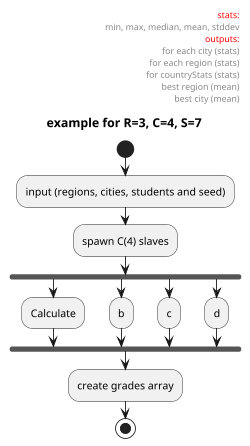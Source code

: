 @startuml
scale 250  width

title example for R=3, C=4, S=7

header
<font color=red>stats:</font>
min, max, median, mean, stddev
<font color=red>outputs:</font>
for each city (stats)
for each region (stats)
for countryStats (stats)
best region (mean)
best city (mean)
endheader
start
:input (regions, cities, students and seed);
:spawn C(4) slaves;
fork
:Calculate;
fork again
:b;
fork again
:c;
fork again
:d;
endfork
:create grades array;
stop
@enduml